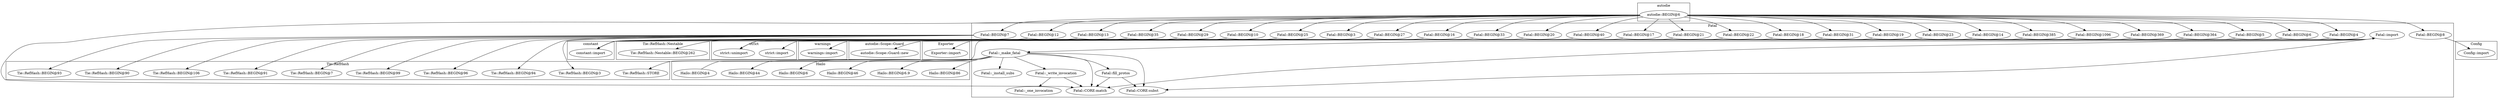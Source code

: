 digraph {
graph [overlap=false]
subgraph cluster_Config {
	label="Config";
	"Config::import";
}
subgraph cluster_warnings {
	label="warnings";
	"warnings::import";
}
subgraph cluster_strict {
	label="strict";
	"strict::import";
	"strict::unimport";
}
subgraph cluster_Tie_RefHash {
	label="Tie::RefHash";
	"Tie::RefHash::BEGIN@94";
	"Tie::RefHash::STORE";
	"Tie::RefHash::BEGIN@96";
	"Tie::RefHash::BEGIN@3";
	"Tie::RefHash::BEGIN@93";
	"Tie::RefHash::BEGIN@90";
	"Tie::RefHash::BEGIN@106";
	"Tie::RefHash::BEGIN@91";
	"Tie::RefHash::BEGIN@7";
	"Tie::RefHash::BEGIN@99";
}
subgraph cluster_constant {
	label="constant";
	"constant::import";
}
subgraph cluster_Exporter {
	label="Exporter";
	"Exporter::import";
}
subgraph cluster_autodie {
	label="autodie";
	"autodie::BEGIN@6";
}
subgraph cluster_Tie_RefHash_Nestable {
	label="Tie::RefHash::Nestable";
	"Tie::RefHash::Nestable::BEGIN@262";
}
subgraph cluster_Hailo {
	label="Hailo";
	"Hailo::BEGIN@6";
	"Hailo::BEGIN@4";
	"Hailo::BEGIN@44";
	"Hailo::BEGIN@86";
	"Hailo::BEGIN@6.9";
	"Hailo::BEGIN@46";
}
subgraph cluster_autodie_Scope_Guard {
	label="autodie::Scope::Guard";
	"autodie::Scope::Guard::new";
}
subgraph cluster_Fatal {
	label="Fatal";
	"Fatal::BEGIN@19";
	"Fatal::BEGIN@31";
	"Fatal::fill_protos";
	"Fatal::BEGIN@18";
	"Fatal::BEGIN@22";
	"Fatal::_write_invocation";
	"Fatal::BEGIN@21";
	"Fatal::BEGIN@17";
	"Fatal::BEGIN@40";
	"Fatal::BEGIN@7";
	"Fatal::_install_subs";
	"Fatal::BEGIN@20";
	"Fatal::BEGIN@1096";
	"Fatal::BEGIN@5";
	"Fatal::BEGIN@33";
	"Fatal::BEGIN@385";
	"Fatal::BEGIN@16";
	"Fatal::BEGIN@27";
	"Fatal::BEGIN@25";
	"Fatal::BEGIN@10";
	"Fatal::_one_invocation";
	"Fatal::BEGIN@6";
	"Fatal::CORE:subst";
	"Fatal::BEGIN@3";
	"Fatal::_make_fatal";
	"Fatal::BEGIN@14";
	"Fatal::CORE:match";
	"Fatal::BEGIN@8";
	"Fatal::BEGIN@23";
	"Fatal::BEGIN@29";
	"Fatal::BEGIN@35";
	"Fatal::BEGIN@364";
	"Fatal::import";
	"Fatal::BEGIN@13";
	"Fatal::BEGIN@369";
	"Fatal::BEGIN@12";
	"Fatal::BEGIN@4";
}
"Fatal::_make_fatal" -> "Fatal::_write_invocation";
"autodie::BEGIN@6" -> "Fatal::BEGIN@21";
"Fatal::_make_fatal" -> "Hailo::BEGIN@44";
"Fatal::BEGIN@7" -> "Tie::RefHash::BEGIN@3";
"Fatal::BEGIN@4" -> "Exporter::import";
"autodie::BEGIN@6" -> "Fatal::BEGIN@25";
"Fatal::_make_fatal" -> "Fatal::CORE:subst";
"Fatal::import" -> "Fatal::CORE:subst";
"Fatal::fill_protos" -> "Fatal::CORE:subst";
"Fatal::BEGIN@7" -> "Tie::RefHash::BEGIN@90";
"autodie::BEGIN@6" -> "Fatal::BEGIN@14";
"Fatal::_make_fatal" -> "Hailo::BEGIN@46";
"autodie::BEGIN@6" -> "Fatal::BEGIN@364";
"autodie::BEGIN@6" -> "Fatal::BEGIN@35";
"Fatal::BEGIN@7" -> "Tie::RefHash::BEGIN@93";
"autodie::BEGIN@6" -> "Fatal::BEGIN@12";
"Fatal::BEGIN@7" -> "Tie::RefHash::BEGIN@91";
"autodie::BEGIN@6" -> "Fatal::BEGIN@31";
"Fatal::_make_fatal" -> "Fatal::fill_protos";
"Fatal::BEGIN@8" -> "Config::import";
"Fatal::BEGIN@7" -> "Tie::RefHash::BEGIN@106";
"autodie::BEGIN@6" -> "Fatal::BEGIN@17";
"Fatal::BEGIN@7" -> "Tie::RefHash::BEGIN@7";
"Fatal::_make_fatal" -> "Fatal::_install_subs";
"autodie::BEGIN@6" -> "Fatal::BEGIN@20";
"Fatal::_make_fatal" -> "Hailo::BEGIN@6.9";
"autodie::BEGIN@6" -> "Fatal::BEGIN@27";
"Fatal::_make_fatal" -> "Tie::RefHash::STORE";
"autodie::BEGIN@6" -> "Fatal::BEGIN@8";
"autodie::BEGIN@6" -> "Fatal::BEGIN@23";
"autodie::BEGIN@6" -> "Fatal::BEGIN@29";
"Fatal::_make_fatal" -> "Hailo::BEGIN@86";
"Fatal::import" -> "autodie::Scope::Guard::new";
"autodie::BEGIN@6" -> "Fatal::BEGIN@7";
"autodie::BEGIN@6" -> "Fatal::BEGIN@1096";
"autodie::BEGIN@6" -> "Fatal::BEGIN@5";
"autodie::BEGIN@6" -> "Fatal::BEGIN@385";
"Fatal::BEGIN@19" -> "constant::import";
"Fatal::BEGIN@31" -> "constant::import";
"Fatal::BEGIN@18" -> "constant::import";
"Fatal::BEGIN@22" -> "constant::import";
"Fatal::BEGIN@21" -> "constant::import";
"Fatal::BEGIN@17" -> "constant::import";
"Fatal::BEGIN@40" -> "constant::import";
"Fatal::BEGIN@20" -> "constant::import";
"Fatal::BEGIN@33" -> "constant::import";
"Fatal::BEGIN@16" -> "constant::import";
"Fatal::BEGIN@27" -> "constant::import";
"Fatal::BEGIN@25" -> "constant::import";
"Fatal::BEGIN@10" -> "constant::import";
"Fatal::BEGIN@14" -> "constant::import";
"Fatal::BEGIN@23" -> "constant::import";
"Fatal::BEGIN@29" -> "constant::import";
"Fatal::BEGIN@35" -> "constant::import";
"Fatal::BEGIN@13" -> "constant::import";
"Fatal::BEGIN@12" -> "constant::import";
"autodie::BEGIN@6" -> "Fatal::BEGIN@10";
"Fatal::_write_invocation" -> "Fatal::_one_invocation";
"Fatal::BEGIN@1096" -> "strict::unimport";
"Fatal::BEGIN@385" -> "strict::unimport";
"Fatal::BEGIN@364" -> "strict::unimport";
"Fatal::BEGIN@369" -> "strict::unimport";
"autodie::BEGIN@6" -> "Fatal::BEGIN@3";
"Fatal::import" -> "Fatal::_make_fatal";
"Hailo::BEGIN@4" -> "Fatal::import";
"Fatal::BEGIN@6" -> "warnings::import";
"autodie::BEGIN@6" -> "Fatal::BEGIN@13";
"autodie::BEGIN@6" -> "Fatal::BEGIN@19";
"autodie::BEGIN@6" -> "Fatal::BEGIN@18";
"autodie::BEGIN@6" -> "Fatal::BEGIN@22";
"Fatal::BEGIN@7" -> "Tie::RefHash::BEGIN@99";
"autodie::BEGIN@6" -> "Fatal::BEGIN@40";
"Fatal::BEGIN@7" -> "Tie::RefHash::BEGIN@94";
"Fatal::_make_fatal" -> "Hailo::BEGIN@6";
"autodie::BEGIN@6" -> "Fatal::BEGIN@33";
"autodie::BEGIN@6" -> "Fatal::BEGIN@16";
"Fatal::BEGIN@7" -> "Tie::RefHash::BEGIN@96";
"autodie::BEGIN@6" -> "Fatal::BEGIN@6";
"Fatal::BEGIN@7" -> "Tie::RefHash::Nestable::BEGIN@262";
"autodie::BEGIN@6" -> "Fatal::CORE:match";
"Fatal::_make_fatal" -> "Fatal::CORE:match";
"Fatal::_write_invocation" -> "Fatal::CORE:match";
"Fatal::fill_protos" -> "Fatal::CORE:match";
"Fatal::import" -> "Fatal::CORE:match";
"autodie::BEGIN@6" -> "Fatal::BEGIN@369";
"autodie::BEGIN@6" -> "Fatal::BEGIN@4";
"Fatal::BEGIN@5" -> "strict::import";
}
